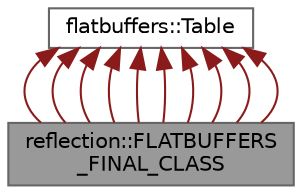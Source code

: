 digraph "reflection::FLATBUFFERS_FINAL_CLASS"
{
 // LATEX_PDF_SIZE
  bgcolor="transparent";
  edge [fontname=Helvetica,fontsize=10,labelfontname=Helvetica,labelfontsize=10];
  node [fontname=Helvetica,fontsize=10,shape=box,height=0.2,width=0.4];
  Node1 [id="Node000001",label="reflection::FLATBUFFERS\l_FINAL_CLASS",height=0.2,width=0.4,color="gray40", fillcolor="grey60", style="filled", fontcolor="black",tooltip=" "];
  Node2 -> Node1 [id="edge11_Node000001_Node000002",dir="back",color="firebrick4",style="solid",tooltip=" "];
  Node2 [id="Node000002",label="flatbuffers::Table",height=0.2,width=0.4,color="gray40", fillcolor="white", style="filled",URL="$classflatbuffers_1_1Table.html",tooltip=" "];
  Node2 -> Node1 [id="edge12_Node000001_Node000002",dir="back",color="firebrick4",style="solid",tooltip=" "];
  Node2 -> Node1 [id="edge13_Node000001_Node000002",dir="back",color="firebrick4",style="solid",tooltip=" "];
  Node2 -> Node1 [id="edge14_Node000001_Node000002",dir="back",color="firebrick4",style="solid",tooltip=" "];
  Node2 -> Node1 [id="edge15_Node000001_Node000002",dir="back",color="firebrick4",style="solid",tooltip=" "];
  Node2 -> Node1 [id="edge16_Node000001_Node000002",dir="back",color="firebrick4",style="solid",tooltip=" "];
  Node2 -> Node1 [id="edge17_Node000001_Node000002",dir="back",color="firebrick4",style="solid",tooltip=" "];
  Node2 -> Node1 [id="edge18_Node000001_Node000002",dir="back",color="firebrick4",style="solid",tooltip=" "];
  Node2 -> Node1 [id="edge19_Node000001_Node000002",dir="back",color="firebrick4",style="solid",tooltip=" "];
  Node2 -> Node1 [id="edge20_Node000001_Node000002",dir="back",color="firebrick4",style="solid",tooltip=" "];
}
